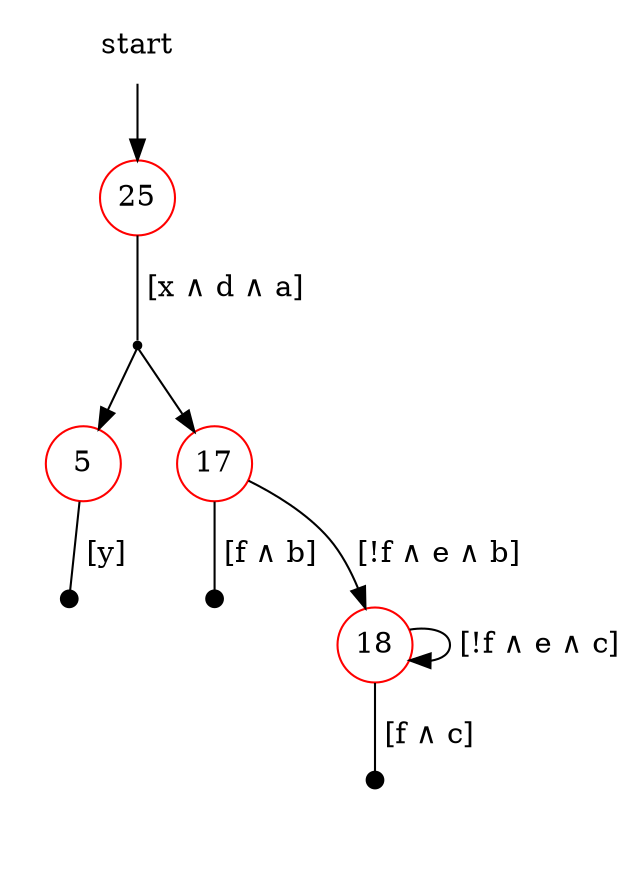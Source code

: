 /* ABW: */
digraph {
 
 rank = same;
 fontsize = 10;
 arrowType=open;
 
 node_25 [shape=plaintext label="start"]; node_25 -> 25;
 25 [shape=circle color=red fixedsize=true];
 conj_25_0 [shape=point];
 25 -> conj_25_0 [label=" [x &and; d &and; a]" dir=none];
 conj_25_0 -> 5
conj_25_0 -> 17
5 [shape=circle color=red fixedsize=true];
 true_5 [shape=plaintext label=""];
 5 -> true_5 [label=" [y] " arrowhead=dot];
 17 [shape=circle color=red fixedsize=true];
 true_17 [shape=plaintext label=""];
 17 -> true_17 [label=" [f &and; b] " arrowhead=dot];
 17 -> 18 [label=" [!f &and; e &and; b] "];
 18 [shape=circle color=red fixedsize=true];
 true_18 [shape=plaintext label=""];
 18 -> true_18 [label=" [f &and; c] " arrowhead=dot];
 18 -> 18 [label=" [!f &and; e &and; c] "];
 
}

